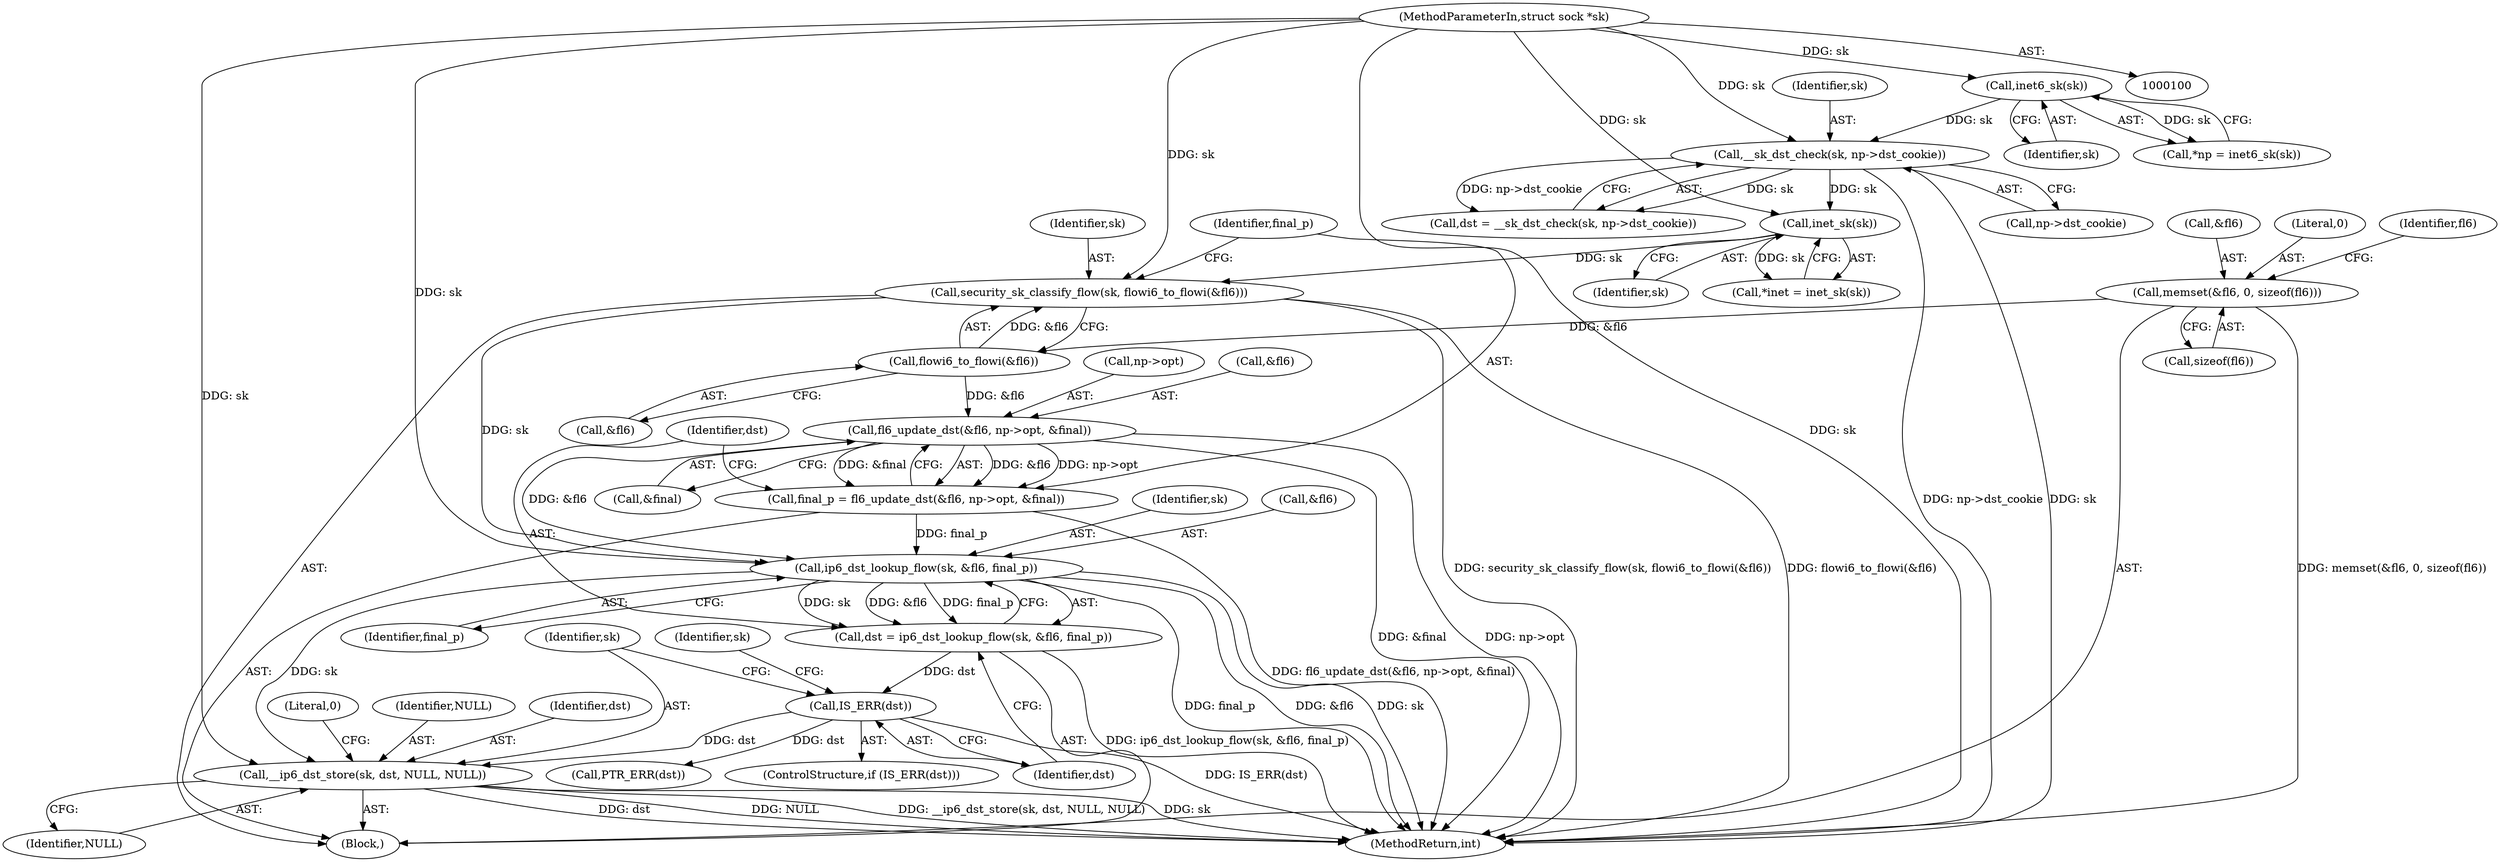 digraph "1_linux_45f6fad84cc305103b28d73482b344d7f5b76f39_3@pointer" {
"1000231" [label="(Call,__ip6_dst_store(sk, dst, NULL, NULL))"];
"1000207" [label="(Call,ip6_dst_lookup_flow(sk, &fl6, final_p))"];
"1000190" [label="(Call,security_sk_classify_flow(sk, flowi6_to_flowi(&fl6)))"];
"1000123" [label="(Call,inet_sk(sk))"];
"1000111" [label="(Call,__sk_dst_check(sk, np->dst_cookie))"];
"1000106" [label="(Call,inet6_sk(sk))"];
"1000101" [label="(MethodParameterIn,struct sock *sk)"];
"1000192" [label="(Call,flowi6_to_flowi(&fl6))"];
"1000128" [label="(Call,memset(&fl6, 0, sizeof(fl6)))"];
"1000197" [label="(Call,fl6_update_dst(&fl6, np->opt, &final))"];
"1000195" [label="(Call,final_p = fl6_update_dst(&fl6, np->opt, &final))"];
"1000213" [label="(Call,IS_ERR(dst))"];
"1000205" [label="(Call,dst = ip6_dst_lookup_flow(sk, &fl6, final_p))"];
"1000208" [label="(Identifier,sk)"];
"1000128" [label="(Call,memset(&fl6, 0, sizeof(fl6)))"];
"1000238" [label="(MethodReturn,int)"];
"1000113" [label="(Call,np->dst_cookie)"];
"1000212" [label="(ControlStructure,if (IS_ERR(dst)))"];
"1000112" [label="(Identifier,sk)"];
"1000232" [label="(Identifier,sk)"];
"1000107" [label="(Identifier,sk)"];
"1000207" [label="(Call,ip6_dst_lookup_flow(sk, &fl6, final_p))"];
"1000106" [label="(Call,inet6_sk(sk))"];
"1000119" [label="(Block,)"];
"1000214" [label="(Identifier,dst)"];
"1000124" [label="(Identifier,sk)"];
"1000233" [label="(Identifier,dst)"];
"1000131" [label="(Literal,0)"];
"1000235" [label="(Identifier,NULL)"];
"1000213" [label="(Call,IS_ERR(dst))"];
"1000197" [label="(Call,fl6_update_dst(&fl6, np->opt, &final))"];
"1000123" [label="(Call,inet_sk(sk))"];
"1000101" [label="(MethodParameterIn,struct sock *sk)"];
"1000218" [label="(Identifier,sk)"];
"1000109" [label="(Call,dst = __sk_dst_check(sk, np->dst_cookie))"];
"1000191" [label="(Identifier,sk)"];
"1000231" [label="(Call,__ip6_dst_store(sk, dst, NULL, NULL))"];
"1000132" [label="(Call,sizeof(fl6))"];
"1000190" [label="(Call,security_sk_classify_flow(sk, flowi6_to_flowi(&fl6)))"];
"1000196" [label="(Identifier,final_p)"];
"1000203" [label="(Call,&final)"];
"1000111" [label="(Call,__sk_dst_check(sk, np->dst_cookie))"];
"1000237" [label="(Literal,0)"];
"1000211" [label="(Identifier,final_p)"];
"1000193" [label="(Call,&fl6)"];
"1000136" [label="(Identifier,fl6)"];
"1000192" [label="(Call,flowi6_to_flowi(&fl6))"];
"1000234" [label="(Identifier,NULL)"];
"1000121" [label="(Call,*inet = inet_sk(sk))"];
"1000104" [label="(Call,*np = inet6_sk(sk))"];
"1000129" [label="(Call,&fl6)"];
"1000226" [label="(Call,PTR_ERR(dst))"];
"1000205" [label="(Call,dst = ip6_dst_lookup_flow(sk, &fl6, final_p))"];
"1000200" [label="(Call,np->opt)"];
"1000206" [label="(Identifier,dst)"];
"1000195" [label="(Call,final_p = fl6_update_dst(&fl6, np->opt, &final))"];
"1000198" [label="(Call,&fl6)"];
"1000209" [label="(Call,&fl6)"];
"1000231" -> "1000119"  [label="AST: "];
"1000231" -> "1000235"  [label="CFG: "];
"1000232" -> "1000231"  [label="AST: "];
"1000233" -> "1000231"  [label="AST: "];
"1000234" -> "1000231"  [label="AST: "];
"1000235" -> "1000231"  [label="AST: "];
"1000237" -> "1000231"  [label="CFG: "];
"1000231" -> "1000238"  [label="DDG: dst"];
"1000231" -> "1000238"  [label="DDG: NULL"];
"1000231" -> "1000238"  [label="DDG: __ip6_dst_store(sk, dst, NULL, NULL)"];
"1000231" -> "1000238"  [label="DDG: sk"];
"1000207" -> "1000231"  [label="DDG: sk"];
"1000101" -> "1000231"  [label="DDG: sk"];
"1000213" -> "1000231"  [label="DDG: dst"];
"1000207" -> "1000205"  [label="AST: "];
"1000207" -> "1000211"  [label="CFG: "];
"1000208" -> "1000207"  [label="AST: "];
"1000209" -> "1000207"  [label="AST: "];
"1000211" -> "1000207"  [label="AST: "];
"1000205" -> "1000207"  [label="CFG: "];
"1000207" -> "1000238"  [label="DDG: &fl6"];
"1000207" -> "1000238"  [label="DDG: sk"];
"1000207" -> "1000238"  [label="DDG: final_p"];
"1000207" -> "1000205"  [label="DDG: sk"];
"1000207" -> "1000205"  [label="DDG: &fl6"];
"1000207" -> "1000205"  [label="DDG: final_p"];
"1000190" -> "1000207"  [label="DDG: sk"];
"1000101" -> "1000207"  [label="DDG: sk"];
"1000197" -> "1000207"  [label="DDG: &fl6"];
"1000195" -> "1000207"  [label="DDG: final_p"];
"1000190" -> "1000119"  [label="AST: "];
"1000190" -> "1000192"  [label="CFG: "];
"1000191" -> "1000190"  [label="AST: "];
"1000192" -> "1000190"  [label="AST: "];
"1000196" -> "1000190"  [label="CFG: "];
"1000190" -> "1000238"  [label="DDG: security_sk_classify_flow(sk, flowi6_to_flowi(&fl6))"];
"1000190" -> "1000238"  [label="DDG: flowi6_to_flowi(&fl6)"];
"1000123" -> "1000190"  [label="DDG: sk"];
"1000101" -> "1000190"  [label="DDG: sk"];
"1000192" -> "1000190"  [label="DDG: &fl6"];
"1000123" -> "1000121"  [label="AST: "];
"1000123" -> "1000124"  [label="CFG: "];
"1000124" -> "1000123"  [label="AST: "];
"1000121" -> "1000123"  [label="CFG: "];
"1000123" -> "1000121"  [label="DDG: sk"];
"1000111" -> "1000123"  [label="DDG: sk"];
"1000101" -> "1000123"  [label="DDG: sk"];
"1000111" -> "1000109"  [label="AST: "];
"1000111" -> "1000113"  [label="CFG: "];
"1000112" -> "1000111"  [label="AST: "];
"1000113" -> "1000111"  [label="AST: "];
"1000109" -> "1000111"  [label="CFG: "];
"1000111" -> "1000238"  [label="DDG: sk"];
"1000111" -> "1000238"  [label="DDG: np->dst_cookie"];
"1000111" -> "1000109"  [label="DDG: sk"];
"1000111" -> "1000109"  [label="DDG: np->dst_cookie"];
"1000106" -> "1000111"  [label="DDG: sk"];
"1000101" -> "1000111"  [label="DDG: sk"];
"1000106" -> "1000104"  [label="AST: "];
"1000106" -> "1000107"  [label="CFG: "];
"1000107" -> "1000106"  [label="AST: "];
"1000104" -> "1000106"  [label="CFG: "];
"1000106" -> "1000104"  [label="DDG: sk"];
"1000101" -> "1000106"  [label="DDG: sk"];
"1000101" -> "1000100"  [label="AST: "];
"1000101" -> "1000238"  [label="DDG: sk"];
"1000192" -> "1000193"  [label="CFG: "];
"1000193" -> "1000192"  [label="AST: "];
"1000128" -> "1000192"  [label="DDG: &fl6"];
"1000192" -> "1000197"  [label="DDG: &fl6"];
"1000128" -> "1000119"  [label="AST: "];
"1000128" -> "1000132"  [label="CFG: "];
"1000129" -> "1000128"  [label="AST: "];
"1000131" -> "1000128"  [label="AST: "];
"1000132" -> "1000128"  [label="AST: "];
"1000136" -> "1000128"  [label="CFG: "];
"1000128" -> "1000238"  [label="DDG: memset(&fl6, 0, sizeof(fl6))"];
"1000197" -> "1000195"  [label="AST: "];
"1000197" -> "1000203"  [label="CFG: "];
"1000198" -> "1000197"  [label="AST: "];
"1000200" -> "1000197"  [label="AST: "];
"1000203" -> "1000197"  [label="AST: "];
"1000195" -> "1000197"  [label="CFG: "];
"1000197" -> "1000238"  [label="DDG: np->opt"];
"1000197" -> "1000238"  [label="DDG: &final"];
"1000197" -> "1000195"  [label="DDG: &fl6"];
"1000197" -> "1000195"  [label="DDG: np->opt"];
"1000197" -> "1000195"  [label="DDG: &final"];
"1000195" -> "1000119"  [label="AST: "];
"1000196" -> "1000195"  [label="AST: "];
"1000206" -> "1000195"  [label="CFG: "];
"1000195" -> "1000238"  [label="DDG: fl6_update_dst(&fl6, np->opt, &final)"];
"1000213" -> "1000212"  [label="AST: "];
"1000213" -> "1000214"  [label="CFG: "];
"1000214" -> "1000213"  [label="AST: "];
"1000218" -> "1000213"  [label="CFG: "];
"1000232" -> "1000213"  [label="CFG: "];
"1000213" -> "1000238"  [label="DDG: IS_ERR(dst)"];
"1000205" -> "1000213"  [label="DDG: dst"];
"1000213" -> "1000226"  [label="DDG: dst"];
"1000205" -> "1000119"  [label="AST: "];
"1000206" -> "1000205"  [label="AST: "];
"1000214" -> "1000205"  [label="CFG: "];
"1000205" -> "1000238"  [label="DDG: ip6_dst_lookup_flow(sk, &fl6, final_p)"];
}
